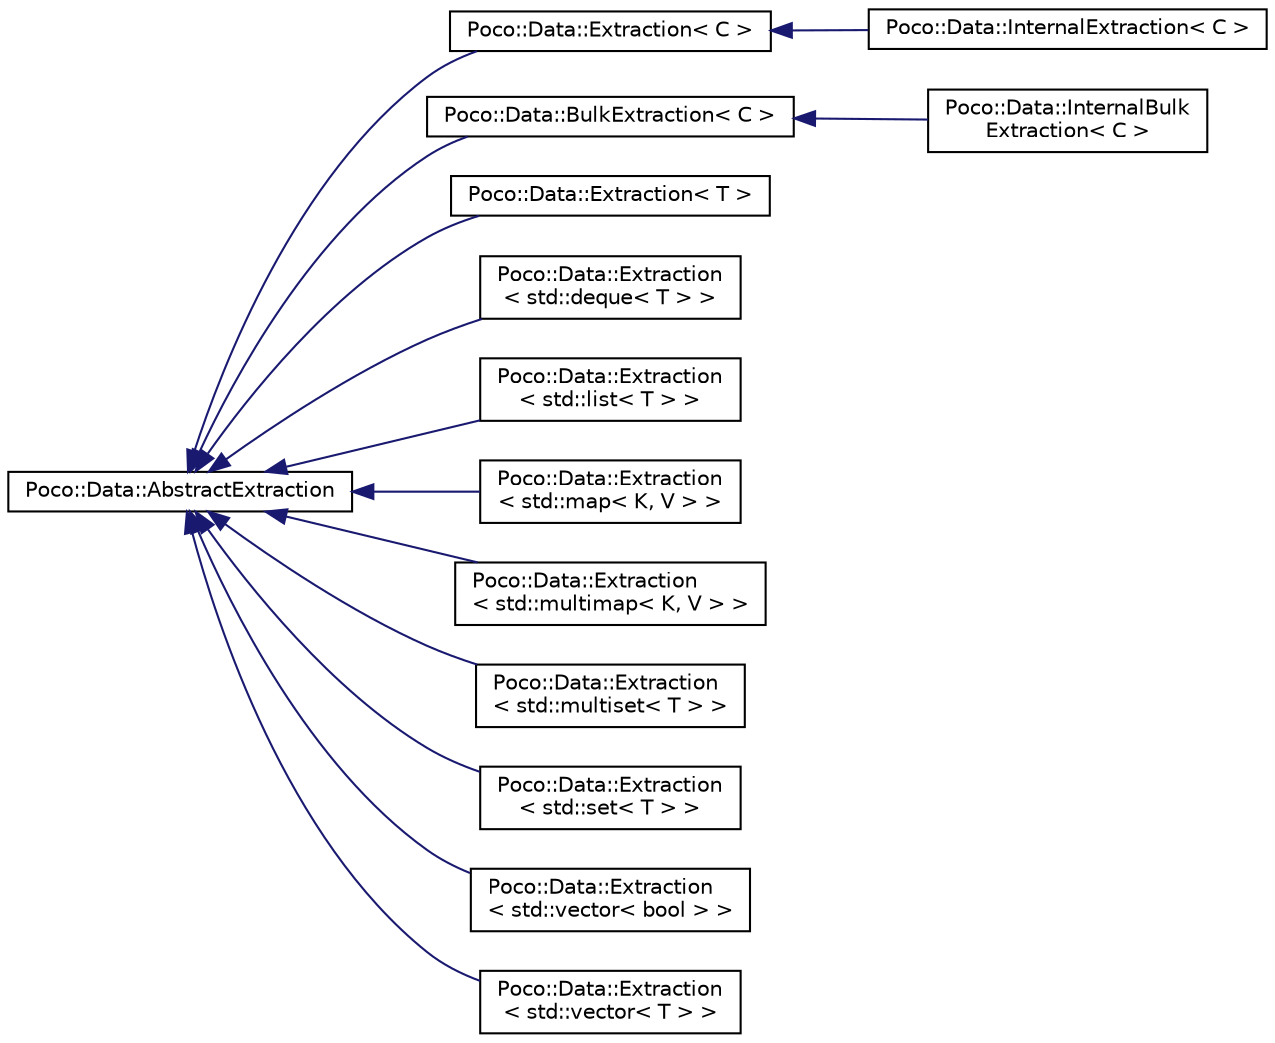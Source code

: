 digraph "Graphical Class Hierarchy"
{
 // LATEX_PDF_SIZE
  edge [fontname="Helvetica",fontsize="10",labelfontname="Helvetica",labelfontsize="10"];
  node [fontname="Helvetica",fontsize="10",shape=record];
  rankdir="LR";
  Node0 [label="Poco::Data::AbstractExtraction",height=0.2,width=0.4,color="black", fillcolor="white", style="filled",URL="$classPoco_1_1Data_1_1AbstractExtraction.html",tooltip=" "];
  Node0 -> Node1 [dir="back",color="midnightblue",fontsize="10",style="solid",fontname="Helvetica"];
  Node1 [label="Poco::Data::Extraction\< C \>",height=0.2,width=0.4,color="black", fillcolor="white", style="filled",URL="$classPoco_1_1Data_1_1Extraction.html",tooltip=" "];
  Node1 -> Node2 [dir="back",color="midnightblue",fontsize="10",style="solid",fontname="Helvetica"];
  Node2 [label="Poco::Data::InternalExtraction\< C \>",height=0.2,width=0.4,color="black", fillcolor="white", style="filled",URL="$classPoco_1_1Data_1_1InternalExtraction.html",tooltip=" "];
  Node0 -> Node3 [dir="back",color="midnightblue",fontsize="10",style="solid",fontname="Helvetica"];
  Node3 [label="Poco::Data::BulkExtraction\< C \>",height=0.2,width=0.4,color="black", fillcolor="white", style="filled",URL="$classPoco_1_1Data_1_1BulkExtraction.html",tooltip=" "];
  Node3 -> Node4 [dir="back",color="midnightblue",fontsize="10",style="solid",fontname="Helvetica"];
  Node4 [label="Poco::Data::InternalBulk\lExtraction\< C \>",height=0.2,width=0.4,color="black", fillcolor="white", style="filled",URL="$classPoco_1_1Data_1_1InternalBulkExtraction.html",tooltip=" "];
  Node0 -> Node5 [dir="back",color="midnightblue",fontsize="10",style="solid",fontname="Helvetica"];
  Node5 [label="Poco::Data::Extraction\< T \>",height=0.2,width=0.4,color="black", fillcolor="white", style="filled",URL="$classPoco_1_1Data_1_1Extraction.html",tooltip="Concrete Data Type specific extraction of values from a query result set."];
  Node0 -> Node6 [dir="back",color="midnightblue",fontsize="10",style="solid",fontname="Helvetica"];
  Node6 [label="Poco::Data::Extraction\l\< std::deque\< T \> \>",height=0.2,width=0.4,color="black", fillcolor="white", style="filled",URL="$classPoco_1_1Data_1_1Extraction_3_01std_1_1deque_3_01T_01_4_01_4.html",tooltip="Deque Data Type specialization for extraction of values from a query result set."];
  Node0 -> Node7 [dir="back",color="midnightblue",fontsize="10",style="solid",fontname="Helvetica"];
  Node7 [label="Poco::Data::Extraction\l\< std::list\< T \> \>",height=0.2,width=0.4,color="black", fillcolor="white", style="filled",URL="$classPoco_1_1Data_1_1Extraction_3_01std_1_1list_3_01T_01_4_01_4.html",tooltip="List Data Type specialization for extraction of values from a query result set."];
  Node0 -> Node8 [dir="back",color="midnightblue",fontsize="10",style="solid",fontname="Helvetica"];
  Node8 [label="Poco::Data::Extraction\l\< std::map\< K, V \> \>",height=0.2,width=0.4,color="black", fillcolor="white", style="filled",URL="$classPoco_1_1Data_1_1Extraction_3_01std_1_1map_3_01K_00_01V_01_4_01_4.html",tooltip="Map Data Type specialization for extraction of values from a query result set."];
  Node0 -> Node9 [dir="back",color="midnightblue",fontsize="10",style="solid",fontname="Helvetica"];
  Node9 [label="Poco::Data::Extraction\l\< std::multimap\< K, V \> \>",height=0.2,width=0.4,color="black", fillcolor="white", style="filled",URL="$classPoco_1_1Data_1_1Extraction_3_01std_1_1multimap_3_01K_00_01V_01_4_01_4.html",tooltip="Multimap Data Type specialization for extraction of values from a query result set."];
  Node0 -> Node10 [dir="back",color="midnightblue",fontsize="10",style="solid",fontname="Helvetica"];
  Node10 [label="Poco::Data::Extraction\l\< std::multiset\< T \> \>",height=0.2,width=0.4,color="black", fillcolor="white", style="filled",URL="$classPoco_1_1Data_1_1Extraction_3_01std_1_1multiset_3_01T_01_4_01_4.html",tooltip="Multiset Data Type specialization for extraction of values from a query result set."];
  Node0 -> Node11 [dir="back",color="midnightblue",fontsize="10",style="solid",fontname="Helvetica"];
  Node11 [label="Poco::Data::Extraction\l\< std::set\< T \> \>",height=0.2,width=0.4,color="black", fillcolor="white", style="filled",URL="$classPoco_1_1Data_1_1Extraction_3_01std_1_1set_3_01T_01_4_01_4.html",tooltip="Set Data Type specialization for extraction of values from a query result set."];
  Node0 -> Node12 [dir="back",color="midnightblue",fontsize="10",style="solid",fontname="Helvetica"];
  Node12 [label="Poco::Data::Extraction\l\< std::vector\< bool \> \>",height=0.2,width=0.4,color="black", fillcolor="white", style="filled",URL="$classPoco_1_1Data_1_1Extraction_3_01std_1_1vector_3_01bool_01_4_01_4.html",tooltip="Vector bool specialization for extraction of values from a query result set."];
  Node0 -> Node13 [dir="back",color="midnightblue",fontsize="10",style="solid",fontname="Helvetica"];
  Node13 [label="Poco::Data::Extraction\l\< std::vector\< T \> \>",height=0.2,width=0.4,color="black", fillcolor="white", style="filled",URL="$classPoco_1_1Data_1_1Extraction_3_01std_1_1vector_3_01T_01_4_01_4.html",tooltip="Vector Data Type specialization for extraction of values from a query result set."];
}
